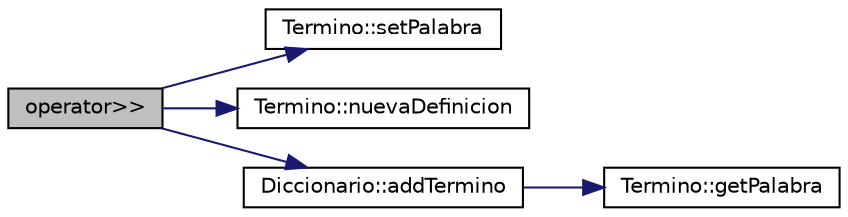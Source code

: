 digraph "operator&gt;&gt;"
{
  edge [fontname="Helvetica",fontsize="10",labelfontname="Helvetica",labelfontsize="10"];
  node [fontname="Helvetica",fontsize="10",shape=record];
  rankdir="LR";
  Node4 [label="operator\>\>",height=0.2,width=0.4,color="black", fillcolor="grey75", style="filled", fontcolor="black"];
  Node4 -> Node5 [color="midnightblue",fontsize="10",style="solid",fontname="Helvetica"];
  Node5 [label="Termino::setPalabra",height=0.2,width=0.4,color="black", fillcolor="white", style="filled",URL="$classTermino.html#ad42be391e2039f0c9029e8ca1393fb85",tooltip="Modificador del atributo palabra. "];
  Node4 -> Node6 [color="midnightblue",fontsize="10",style="solid",fontname="Helvetica"];
  Node6 [label="Termino::nuevaDefinicion",height=0.2,width=0.4,color="black", fillcolor="white", style="filled",URL="$classTermino.html#a726a419f68b06c4f452ba35dd5df9bd4",tooltip="Añade una nueva definición al puntero definiciones. "];
  Node4 -> Node7 [color="midnightblue",fontsize="10",style="solid",fontname="Helvetica"];
  Node7 [label="Diccionario::addTermino",height=0.2,width=0.4,color="black", fillcolor="white", style="filled",URL="$classDiccionario.html#a8bd997956114b2f8a47eafdd66598ab8",tooltip="Añade un nuevo Término al diccionario. "];
  Node7 -> Node8 [color="midnightblue",fontsize="10",style="solid",fontname="Helvetica"];
  Node8 [label="Termino::getPalabra",height=0.2,width=0.4,color="black", fillcolor="white", style="filled",URL="$classTermino.html#aca7e4f7a65e39d79ce59be80c6b88690",tooltip="Consultor del atributo palabra. "];
}
